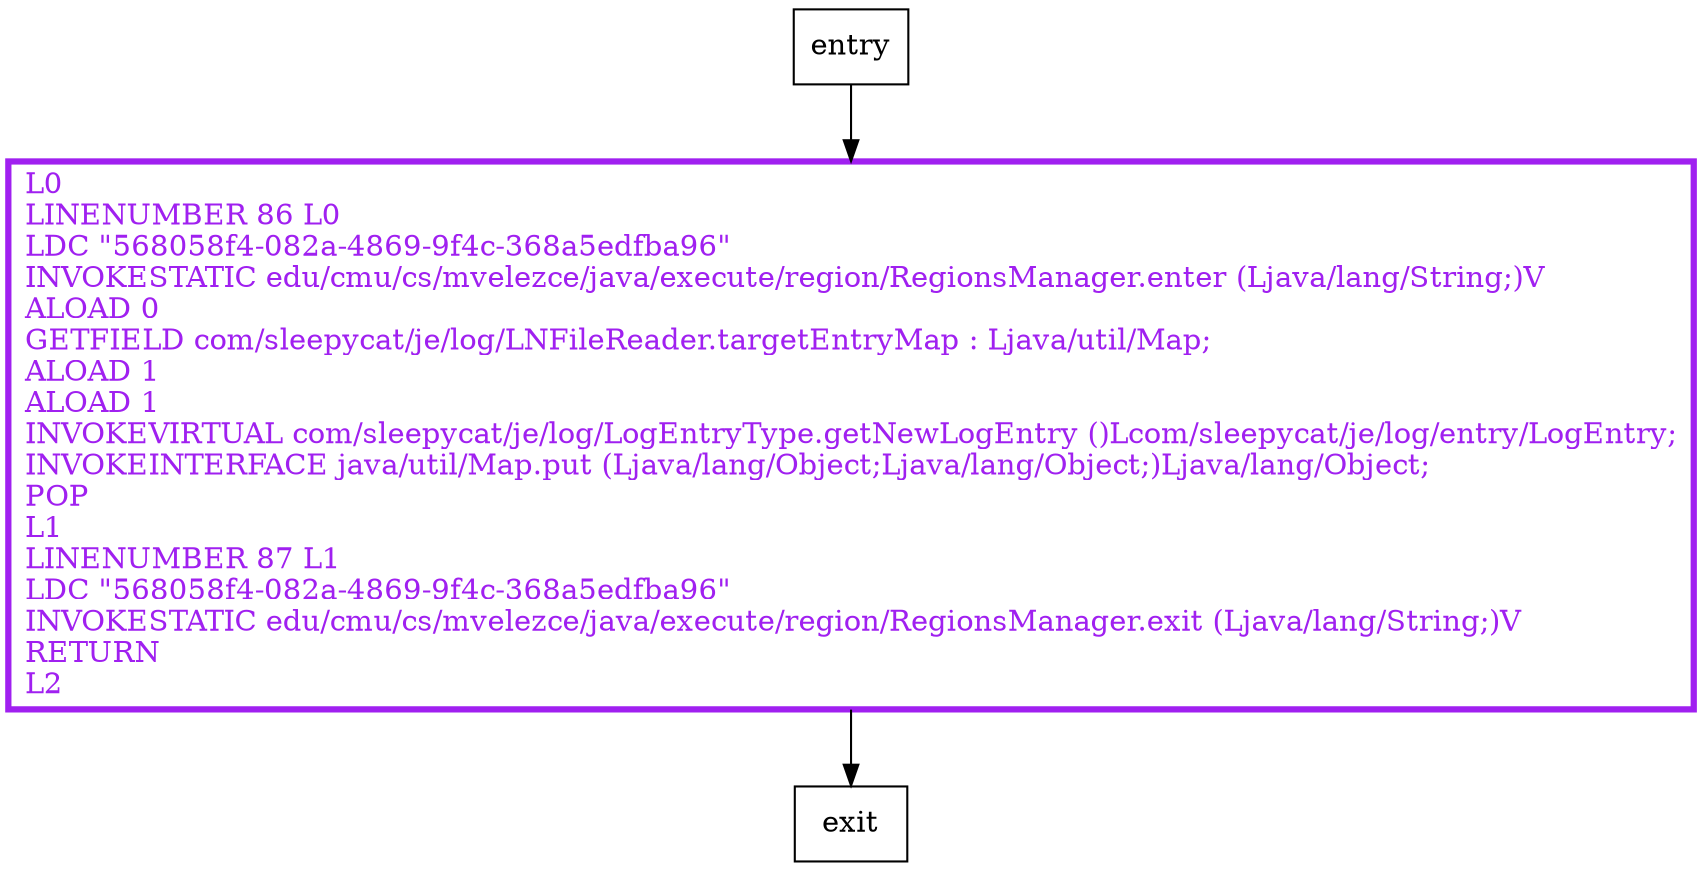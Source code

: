 digraph addTargetType {
node [shape=record];
1262942463 [label="L0\lLINENUMBER 86 L0\lLDC \"568058f4-082a-4869-9f4c-368a5edfba96\"\lINVOKESTATIC edu/cmu/cs/mvelezce/java/execute/region/RegionsManager.enter (Ljava/lang/String;)V\lALOAD 0\lGETFIELD com/sleepycat/je/log/LNFileReader.targetEntryMap : Ljava/util/Map;\lALOAD 1\lALOAD 1\lINVOKEVIRTUAL com/sleepycat/je/log/LogEntryType.getNewLogEntry ()Lcom/sleepycat/je/log/entry/LogEntry;\lINVOKEINTERFACE java/util/Map.put (Ljava/lang/Object;Ljava/lang/Object;)Ljava/lang/Object;\lPOP\lL1\lLINENUMBER 87 L1\lLDC \"568058f4-082a-4869-9f4c-368a5edfba96\"\lINVOKESTATIC edu/cmu/cs/mvelezce/java/execute/region/RegionsManager.exit (Ljava/lang/String;)V\lRETURN\lL2\l"];
entry;
exit;
entry -> 1262942463
1262942463 -> exit
1262942463[fontcolor="purple", penwidth=3, color="purple"];
}
